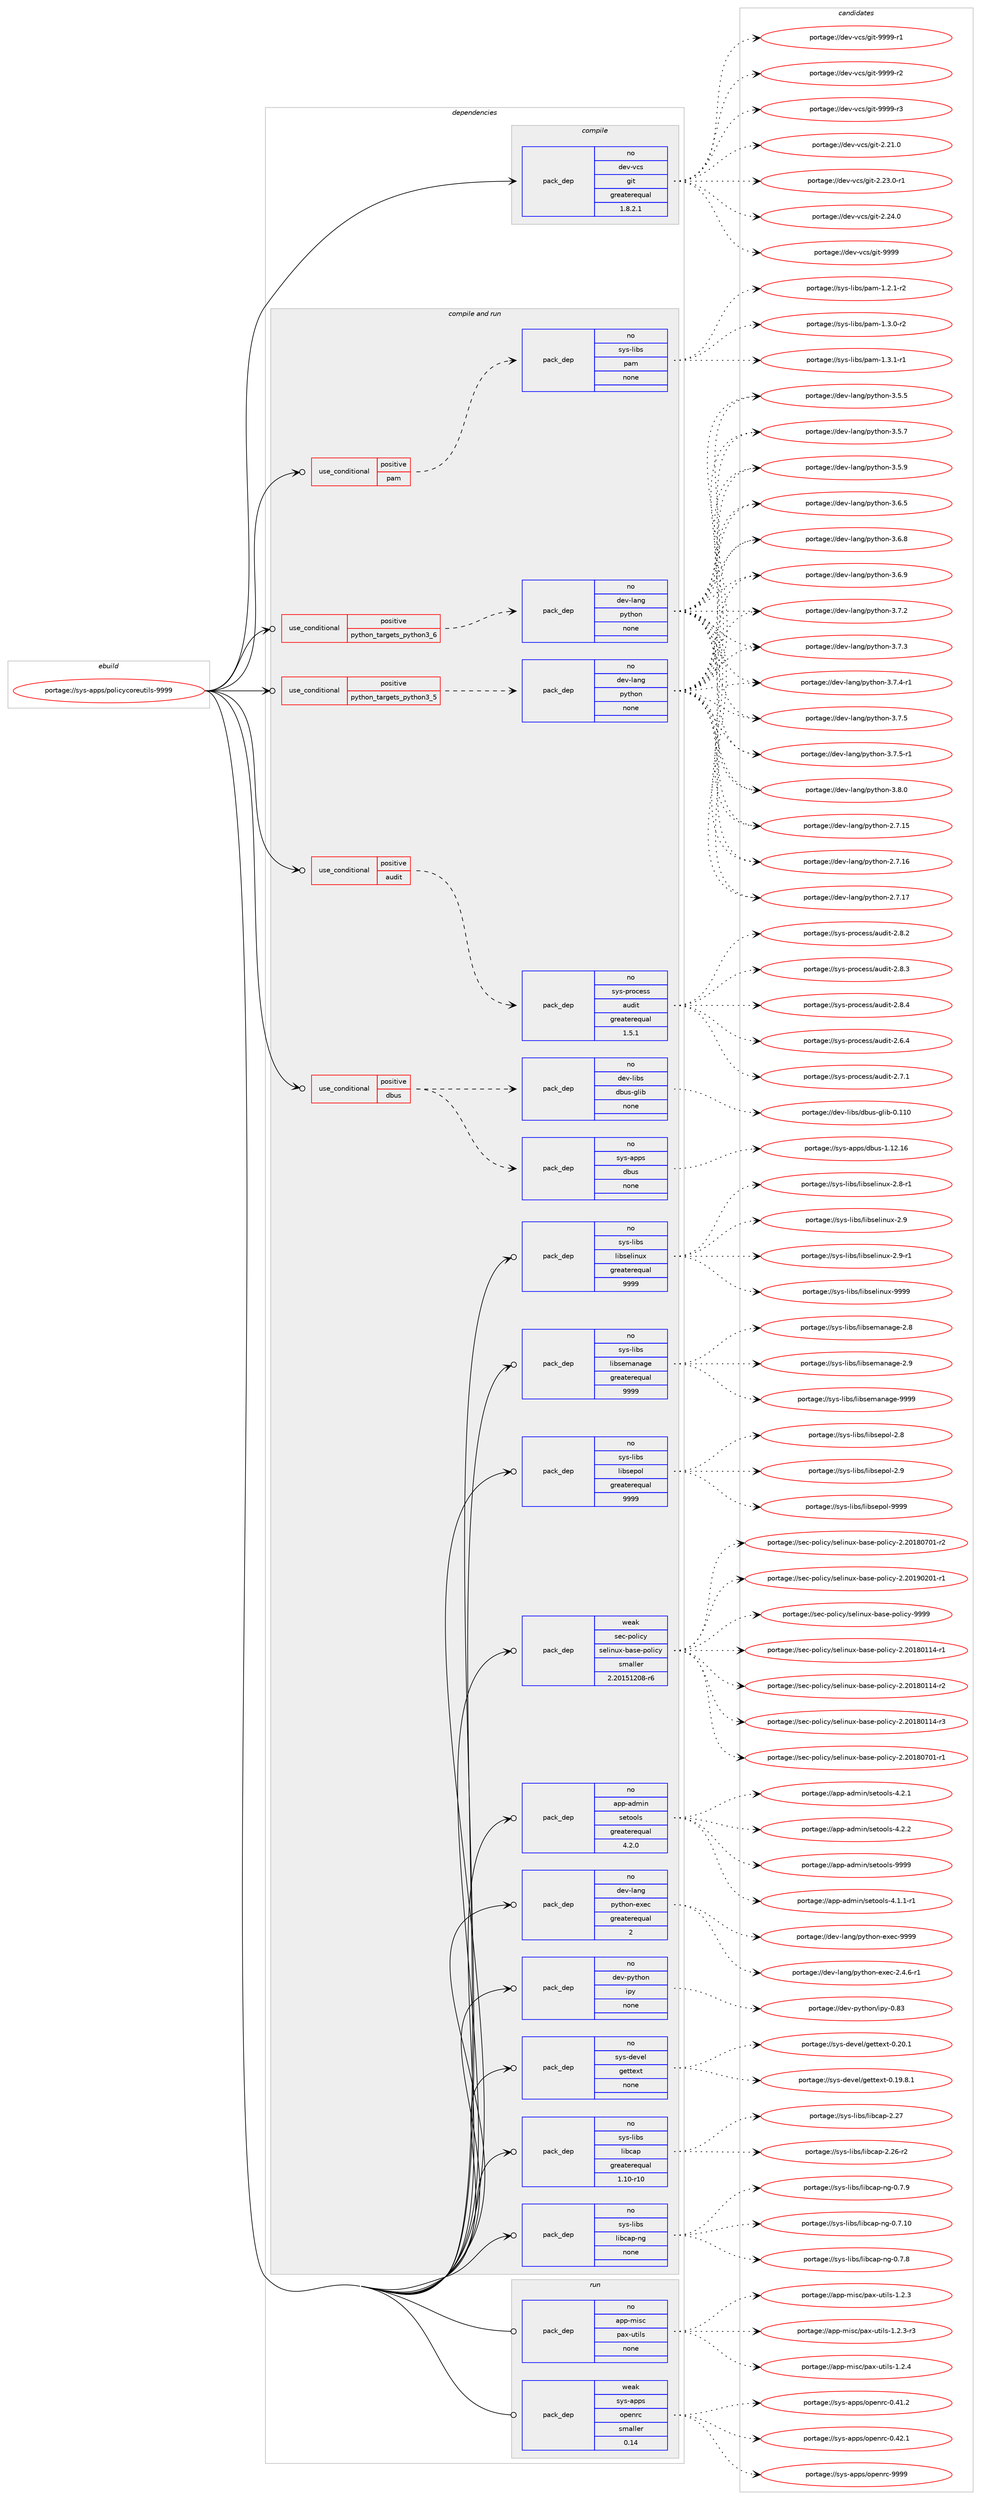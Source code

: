 digraph prolog {

# *************
# Graph options
# *************

newrank=true;
concentrate=true;
compound=true;
graph [rankdir=LR,fontname=Helvetica,fontsize=10,ranksep=1.5];#, ranksep=2.5, nodesep=0.2];
edge  [arrowhead=vee];
node  [fontname=Helvetica,fontsize=10];

# **********
# The ebuild
# **********

subgraph cluster_leftcol {
color=gray;
rank=same;
label=<<i>ebuild</i>>;
id [label="portage://sys-apps/policycoreutils-9999", color=red, width=4, href="../sys-apps/policycoreutils-9999.svg"];
}

# ****************
# The dependencies
# ****************

subgraph cluster_midcol {
color=gray;
label=<<i>dependencies</i>>;
subgraph cluster_compile {
fillcolor="#eeeeee";
style=filled;
label=<<i>compile</i>>;
subgraph pack303490 {
dependency410043 [label=<<TABLE BORDER="0" CELLBORDER="1" CELLSPACING="0" CELLPADDING="4" WIDTH="220"><TR><TD ROWSPAN="6" CELLPADDING="30">pack_dep</TD></TR><TR><TD WIDTH="110">no</TD></TR><TR><TD>dev-vcs</TD></TR><TR><TD>git</TD></TR><TR><TD>greaterequal</TD></TR><TR><TD>1.8.2.1</TD></TR></TABLE>>, shape=none, color=blue];
}
id:e -> dependency410043:w [weight=20,style="solid",arrowhead="vee"];
}
subgraph cluster_compileandrun {
fillcolor="#eeeeee";
style=filled;
label=<<i>compile and run</i>>;
subgraph cond99705 {
dependency410044 [label=<<TABLE BORDER="0" CELLBORDER="1" CELLSPACING="0" CELLPADDING="4"><TR><TD ROWSPAN="3" CELLPADDING="10">use_conditional</TD></TR><TR><TD>positive</TD></TR><TR><TD>audit</TD></TR></TABLE>>, shape=none, color=red];
subgraph pack303491 {
dependency410045 [label=<<TABLE BORDER="0" CELLBORDER="1" CELLSPACING="0" CELLPADDING="4" WIDTH="220"><TR><TD ROWSPAN="6" CELLPADDING="30">pack_dep</TD></TR><TR><TD WIDTH="110">no</TD></TR><TR><TD>sys-process</TD></TR><TR><TD>audit</TD></TR><TR><TD>greaterequal</TD></TR><TR><TD>1.5.1</TD></TR></TABLE>>, shape=none, color=blue];
}
dependency410044:e -> dependency410045:w [weight=20,style="dashed",arrowhead="vee"];
}
id:e -> dependency410044:w [weight=20,style="solid",arrowhead="odotvee"];
subgraph cond99706 {
dependency410046 [label=<<TABLE BORDER="0" CELLBORDER="1" CELLSPACING="0" CELLPADDING="4"><TR><TD ROWSPAN="3" CELLPADDING="10">use_conditional</TD></TR><TR><TD>positive</TD></TR><TR><TD>dbus</TD></TR></TABLE>>, shape=none, color=red];
subgraph pack303492 {
dependency410047 [label=<<TABLE BORDER="0" CELLBORDER="1" CELLSPACING="0" CELLPADDING="4" WIDTH="220"><TR><TD ROWSPAN="6" CELLPADDING="30">pack_dep</TD></TR><TR><TD WIDTH="110">no</TD></TR><TR><TD>sys-apps</TD></TR><TR><TD>dbus</TD></TR><TR><TD>none</TD></TR><TR><TD></TD></TR></TABLE>>, shape=none, color=blue];
}
dependency410046:e -> dependency410047:w [weight=20,style="dashed",arrowhead="vee"];
subgraph pack303493 {
dependency410048 [label=<<TABLE BORDER="0" CELLBORDER="1" CELLSPACING="0" CELLPADDING="4" WIDTH="220"><TR><TD ROWSPAN="6" CELLPADDING="30">pack_dep</TD></TR><TR><TD WIDTH="110">no</TD></TR><TR><TD>dev-libs</TD></TR><TR><TD>dbus-glib</TD></TR><TR><TD>none</TD></TR><TR><TD></TD></TR></TABLE>>, shape=none, color=blue];
}
dependency410046:e -> dependency410048:w [weight=20,style="dashed",arrowhead="vee"];
}
id:e -> dependency410046:w [weight=20,style="solid",arrowhead="odotvee"];
subgraph cond99707 {
dependency410049 [label=<<TABLE BORDER="0" CELLBORDER="1" CELLSPACING="0" CELLPADDING="4"><TR><TD ROWSPAN="3" CELLPADDING="10">use_conditional</TD></TR><TR><TD>positive</TD></TR><TR><TD>pam</TD></TR></TABLE>>, shape=none, color=red];
subgraph pack303494 {
dependency410050 [label=<<TABLE BORDER="0" CELLBORDER="1" CELLSPACING="0" CELLPADDING="4" WIDTH="220"><TR><TD ROWSPAN="6" CELLPADDING="30">pack_dep</TD></TR><TR><TD WIDTH="110">no</TD></TR><TR><TD>sys-libs</TD></TR><TR><TD>pam</TD></TR><TR><TD>none</TD></TR><TR><TD></TD></TR></TABLE>>, shape=none, color=blue];
}
dependency410049:e -> dependency410050:w [weight=20,style="dashed",arrowhead="vee"];
}
id:e -> dependency410049:w [weight=20,style="solid",arrowhead="odotvee"];
subgraph cond99708 {
dependency410051 [label=<<TABLE BORDER="0" CELLBORDER="1" CELLSPACING="0" CELLPADDING="4"><TR><TD ROWSPAN="3" CELLPADDING="10">use_conditional</TD></TR><TR><TD>positive</TD></TR><TR><TD>python_targets_python3_5</TD></TR></TABLE>>, shape=none, color=red];
subgraph pack303495 {
dependency410052 [label=<<TABLE BORDER="0" CELLBORDER="1" CELLSPACING="0" CELLPADDING="4" WIDTH="220"><TR><TD ROWSPAN="6" CELLPADDING="30">pack_dep</TD></TR><TR><TD WIDTH="110">no</TD></TR><TR><TD>dev-lang</TD></TR><TR><TD>python</TD></TR><TR><TD>none</TD></TR><TR><TD></TD></TR></TABLE>>, shape=none, color=blue];
}
dependency410051:e -> dependency410052:w [weight=20,style="dashed",arrowhead="vee"];
}
id:e -> dependency410051:w [weight=20,style="solid",arrowhead="odotvee"];
subgraph cond99709 {
dependency410053 [label=<<TABLE BORDER="0" CELLBORDER="1" CELLSPACING="0" CELLPADDING="4"><TR><TD ROWSPAN="3" CELLPADDING="10">use_conditional</TD></TR><TR><TD>positive</TD></TR><TR><TD>python_targets_python3_6</TD></TR></TABLE>>, shape=none, color=red];
subgraph pack303496 {
dependency410054 [label=<<TABLE BORDER="0" CELLBORDER="1" CELLSPACING="0" CELLPADDING="4" WIDTH="220"><TR><TD ROWSPAN="6" CELLPADDING="30">pack_dep</TD></TR><TR><TD WIDTH="110">no</TD></TR><TR><TD>dev-lang</TD></TR><TR><TD>python</TD></TR><TR><TD>none</TD></TR><TR><TD></TD></TR></TABLE>>, shape=none, color=blue];
}
dependency410053:e -> dependency410054:w [weight=20,style="dashed",arrowhead="vee"];
}
id:e -> dependency410053:w [weight=20,style="solid",arrowhead="odotvee"];
subgraph pack303497 {
dependency410055 [label=<<TABLE BORDER="0" CELLBORDER="1" CELLSPACING="0" CELLPADDING="4" WIDTH="220"><TR><TD ROWSPAN="6" CELLPADDING="30">pack_dep</TD></TR><TR><TD WIDTH="110">no</TD></TR><TR><TD>app-admin</TD></TR><TR><TD>setools</TD></TR><TR><TD>greaterequal</TD></TR><TR><TD>4.2.0</TD></TR></TABLE>>, shape=none, color=blue];
}
id:e -> dependency410055:w [weight=20,style="solid",arrowhead="odotvee"];
subgraph pack303498 {
dependency410056 [label=<<TABLE BORDER="0" CELLBORDER="1" CELLSPACING="0" CELLPADDING="4" WIDTH="220"><TR><TD ROWSPAN="6" CELLPADDING="30">pack_dep</TD></TR><TR><TD WIDTH="110">no</TD></TR><TR><TD>dev-lang</TD></TR><TR><TD>python-exec</TD></TR><TR><TD>greaterequal</TD></TR><TR><TD>2</TD></TR></TABLE>>, shape=none, color=blue];
}
id:e -> dependency410056:w [weight=20,style="solid",arrowhead="odotvee"];
subgraph pack303499 {
dependency410057 [label=<<TABLE BORDER="0" CELLBORDER="1" CELLSPACING="0" CELLPADDING="4" WIDTH="220"><TR><TD ROWSPAN="6" CELLPADDING="30">pack_dep</TD></TR><TR><TD WIDTH="110">no</TD></TR><TR><TD>dev-python</TD></TR><TR><TD>ipy</TD></TR><TR><TD>none</TD></TR><TR><TD></TD></TR></TABLE>>, shape=none, color=blue];
}
id:e -> dependency410057:w [weight=20,style="solid",arrowhead="odotvee"];
subgraph pack303500 {
dependency410058 [label=<<TABLE BORDER="0" CELLBORDER="1" CELLSPACING="0" CELLPADDING="4" WIDTH="220"><TR><TD ROWSPAN="6" CELLPADDING="30">pack_dep</TD></TR><TR><TD WIDTH="110">no</TD></TR><TR><TD>sys-devel</TD></TR><TR><TD>gettext</TD></TR><TR><TD>none</TD></TR><TR><TD></TD></TR></TABLE>>, shape=none, color=blue];
}
id:e -> dependency410058:w [weight=20,style="solid",arrowhead="odotvee"];
subgraph pack303501 {
dependency410059 [label=<<TABLE BORDER="0" CELLBORDER="1" CELLSPACING="0" CELLPADDING="4" WIDTH="220"><TR><TD ROWSPAN="6" CELLPADDING="30">pack_dep</TD></TR><TR><TD WIDTH="110">no</TD></TR><TR><TD>sys-libs</TD></TR><TR><TD>libcap</TD></TR><TR><TD>greaterequal</TD></TR><TR><TD>1.10-r10</TD></TR></TABLE>>, shape=none, color=blue];
}
id:e -> dependency410059:w [weight=20,style="solid",arrowhead="odotvee"];
subgraph pack303502 {
dependency410060 [label=<<TABLE BORDER="0" CELLBORDER="1" CELLSPACING="0" CELLPADDING="4" WIDTH="220"><TR><TD ROWSPAN="6" CELLPADDING="30">pack_dep</TD></TR><TR><TD WIDTH="110">no</TD></TR><TR><TD>sys-libs</TD></TR><TR><TD>libcap-ng</TD></TR><TR><TD>none</TD></TR><TR><TD></TD></TR></TABLE>>, shape=none, color=blue];
}
id:e -> dependency410060:w [weight=20,style="solid",arrowhead="odotvee"];
subgraph pack303503 {
dependency410061 [label=<<TABLE BORDER="0" CELLBORDER="1" CELLSPACING="0" CELLPADDING="4" WIDTH="220"><TR><TD ROWSPAN="6" CELLPADDING="30">pack_dep</TD></TR><TR><TD WIDTH="110">no</TD></TR><TR><TD>sys-libs</TD></TR><TR><TD>libselinux</TD></TR><TR><TD>greaterequal</TD></TR><TR><TD>9999</TD></TR></TABLE>>, shape=none, color=blue];
}
id:e -> dependency410061:w [weight=20,style="solid",arrowhead="odotvee"];
subgraph pack303504 {
dependency410062 [label=<<TABLE BORDER="0" CELLBORDER="1" CELLSPACING="0" CELLPADDING="4" WIDTH="220"><TR><TD ROWSPAN="6" CELLPADDING="30">pack_dep</TD></TR><TR><TD WIDTH="110">no</TD></TR><TR><TD>sys-libs</TD></TR><TR><TD>libsemanage</TD></TR><TR><TD>greaterequal</TD></TR><TR><TD>9999</TD></TR></TABLE>>, shape=none, color=blue];
}
id:e -> dependency410062:w [weight=20,style="solid",arrowhead="odotvee"];
subgraph pack303505 {
dependency410063 [label=<<TABLE BORDER="0" CELLBORDER="1" CELLSPACING="0" CELLPADDING="4" WIDTH="220"><TR><TD ROWSPAN="6" CELLPADDING="30">pack_dep</TD></TR><TR><TD WIDTH="110">no</TD></TR><TR><TD>sys-libs</TD></TR><TR><TD>libsepol</TD></TR><TR><TD>greaterequal</TD></TR><TR><TD>9999</TD></TR></TABLE>>, shape=none, color=blue];
}
id:e -> dependency410063:w [weight=20,style="solid",arrowhead="odotvee"];
subgraph pack303506 {
dependency410064 [label=<<TABLE BORDER="0" CELLBORDER="1" CELLSPACING="0" CELLPADDING="4" WIDTH="220"><TR><TD ROWSPAN="6" CELLPADDING="30">pack_dep</TD></TR><TR><TD WIDTH="110">weak</TD></TR><TR><TD>sec-policy</TD></TR><TR><TD>selinux-base-policy</TD></TR><TR><TD>smaller</TD></TR><TR><TD>2.20151208-r6</TD></TR></TABLE>>, shape=none, color=blue];
}
id:e -> dependency410064:w [weight=20,style="solid",arrowhead="odotvee"];
}
subgraph cluster_run {
fillcolor="#eeeeee";
style=filled;
label=<<i>run</i>>;
subgraph pack303507 {
dependency410065 [label=<<TABLE BORDER="0" CELLBORDER="1" CELLSPACING="0" CELLPADDING="4" WIDTH="220"><TR><TD ROWSPAN="6" CELLPADDING="30">pack_dep</TD></TR><TR><TD WIDTH="110">no</TD></TR><TR><TD>app-misc</TD></TR><TR><TD>pax-utils</TD></TR><TR><TD>none</TD></TR><TR><TD></TD></TR></TABLE>>, shape=none, color=blue];
}
id:e -> dependency410065:w [weight=20,style="solid",arrowhead="odot"];
subgraph pack303508 {
dependency410066 [label=<<TABLE BORDER="0" CELLBORDER="1" CELLSPACING="0" CELLPADDING="4" WIDTH="220"><TR><TD ROWSPAN="6" CELLPADDING="30">pack_dep</TD></TR><TR><TD WIDTH="110">weak</TD></TR><TR><TD>sys-apps</TD></TR><TR><TD>openrc</TD></TR><TR><TD>smaller</TD></TR><TR><TD>0.14</TD></TR></TABLE>>, shape=none, color=blue];
}
id:e -> dependency410066:w [weight=20,style="solid",arrowhead="odot"];
}
}

# **************
# The candidates
# **************

subgraph cluster_choices {
rank=same;
color=gray;
label=<<i>candidates</i>>;

subgraph choice303490 {
color=black;
nodesep=1;
choiceportage10010111845118991154710310511645504650494648 [label="portage://dev-vcs/git-2.21.0", color=red, width=4,href="../dev-vcs/git-2.21.0.svg"];
choiceportage100101118451189911547103105116455046505146484511449 [label="portage://dev-vcs/git-2.23.0-r1", color=red, width=4,href="../dev-vcs/git-2.23.0-r1.svg"];
choiceportage10010111845118991154710310511645504650524648 [label="portage://dev-vcs/git-2.24.0", color=red, width=4,href="../dev-vcs/git-2.24.0.svg"];
choiceportage1001011184511899115471031051164557575757 [label="portage://dev-vcs/git-9999", color=red, width=4,href="../dev-vcs/git-9999.svg"];
choiceportage10010111845118991154710310511645575757574511449 [label="portage://dev-vcs/git-9999-r1", color=red, width=4,href="../dev-vcs/git-9999-r1.svg"];
choiceportage10010111845118991154710310511645575757574511450 [label="portage://dev-vcs/git-9999-r2", color=red, width=4,href="../dev-vcs/git-9999-r2.svg"];
choiceportage10010111845118991154710310511645575757574511451 [label="portage://dev-vcs/git-9999-r3", color=red, width=4,href="../dev-vcs/git-9999-r3.svg"];
dependency410043:e -> choiceportage10010111845118991154710310511645504650494648:w [style=dotted,weight="100"];
dependency410043:e -> choiceportage100101118451189911547103105116455046505146484511449:w [style=dotted,weight="100"];
dependency410043:e -> choiceportage10010111845118991154710310511645504650524648:w [style=dotted,weight="100"];
dependency410043:e -> choiceportage1001011184511899115471031051164557575757:w [style=dotted,weight="100"];
dependency410043:e -> choiceportage10010111845118991154710310511645575757574511449:w [style=dotted,weight="100"];
dependency410043:e -> choiceportage10010111845118991154710310511645575757574511450:w [style=dotted,weight="100"];
dependency410043:e -> choiceportage10010111845118991154710310511645575757574511451:w [style=dotted,weight="100"];
}
subgraph choice303491 {
color=black;
nodesep=1;
choiceportage11512111545112114111991011151154797117100105116455046544652 [label="portage://sys-process/audit-2.6.4", color=red, width=4,href="../sys-process/audit-2.6.4.svg"];
choiceportage11512111545112114111991011151154797117100105116455046554649 [label="portage://sys-process/audit-2.7.1", color=red, width=4,href="../sys-process/audit-2.7.1.svg"];
choiceportage11512111545112114111991011151154797117100105116455046564650 [label="portage://sys-process/audit-2.8.2", color=red, width=4,href="../sys-process/audit-2.8.2.svg"];
choiceportage11512111545112114111991011151154797117100105116455046564651 [label="portage://sys-process/audit-2.8.3", color=red, width=4,href="../sys-process/audit-2.8.3.svg"];
choiceportage11512111545112114111991011151154797117100105116455046564652 [label="portage://sys-process/audit-2.8.4", color=red, width=4,href="../sys-process/audit-2.8.4.svg"];
dependency410045:e -> choiceportage11512111545112114111991011151154797117100105116455046544652:w [style=dotted,weight="100"];
dependency410045:e -> choiceportage11512111545112114111991011151154797117100105116455046554649:w [style=dotted,weight="100"];
dependency410045:e -> choiceportage11512111545112114111991011151154797117100105116455046564650:w [style=dotted,weight="100"];
dependency410045:e -> choiceportage11512111545112114111991011151154797117100105116455046564651:w [style=dotted,weight="100"];
dependency410045:e -> choiceportage11512111545112114111991011151154797117100105116455046564652:w [style=dotted,weight="100"];
}
subgraph choice303492 {
color=black;
nodesep=1;
choiceportage115121115459711211211547100981171154549464950464954 [label="portage://sys-apps/dbus-1.12.16", color=red, width=4,href="../sys-apps/dbus-1.12.16.svg"];
dependency410047:e -> choiceportage115121115459711211211547100981171154549464950464954:w [style=dotted,weight="100"];
}
subgraph choice303493 {
color=black;
nodesep=1;
choiceportage100101118451081059811547100981171154510310810598454846494948 [label="portage://dev-libs/dbus-glib-0.110", color=red, width=4,href="../dev-libs/dbus-glib-0.110.svg"];
dependency410048:e -> choiceportage100101118451081059811547100981171154510310810598454846494948:w [style=dotted,weight="100"];
}
subgraph choice303494 {
color=black;
nodesep=1;
choiceportage115121115451081059811547112971094549465046494511450 [label="portage://sys-libs/pam-1.2.1-r2", color=red, width=4,href="../sys-libs/pam-1.2.1-r2.svg"];
choiceportage115121115451081059811547112971094549465146484511450 [label="portage://sys-libs/pam-1.3.0-r2", color=red, width=4,href="../sys-libs/pam-1.3.0-r2.svg"];
choiceportage115121115451081059811547112971094549465146494511449 [label="portage://sys-libs/pam-1.3.1-r1", color=red, width=4,href="../sys-libs/pam-1.3.1-r1.svg"];
dependency410050:e -> choiceportage115121115451081059811547112971094549465046494511450:w [style=dotted,weight="100"];
dependency410050:e -> choiceportage115121115451081059811547112971094549465146484511450:w [style=dotted,weight="100"];
dependency410050:e -> choiceportage115121115451081059811547112971094549465146494511449:w [style=dotted,weight="100"];
}
subgraph choice303495 {
color=black;
nodesep=1;
choiceportage10010111845108971101034711212111610411111045504655464953 [label="portage://dev-lang/python-2.7.15", color=red, width=4,href="../dev-lang/python-2.7.15.svg"];
choiceportage10010111845108971101034711212111610411111045504655464954 [label="portage://dev-lang/python-2.7.16", color=red, width=4,href="../dev-lang/python-2.7.16.svg"];
choiceportage10010111845108971101034711212111610411111045504655464955 [label="portage://dev-lang/python-2.7.17", color=red, width=4,href="../dev-lang/python-2.7.17.svg"];
choiceportage100101118451089711010347112121116104111110455146534653 [label="portage://dev-lang/python-3.5.5", color=red, width=4,href="../dev-lang/python-3.5.5.svg"];
choiceportage100101118451089711010347112121116104111110455146534655 [label="portage://dev-lang/python-3.5.7", color=red, width=4,href="../dev-lang/python-3.5.7.svg"];
choiceportage100101118451089711010347112121116104111110455146534657 [label="portage://dev-lang/python-3.5.9", color=red, width=4,href="../dev-lang/python-3.5.9.svg"];
choiceportage100101118451089711010347112121116104111110455146544653 [label="portage://dev-lang/python-3.6.5", color=red, width=4,href="../dev-lang/python-3.6.5.svg"];
choiceportage100101118451089711010347112121116104111110455146544656 [label="portage://dev-lang/python-3.6.8", color=red, width=4,href="../dev-lang/python-3.6.8.svg"];
choiceportage100101118451089711010347112121116104111110455146544657 [label="portage://dev-lang/python-3.6.9", color=red, width=4,href="../dev-lang/python-3.6.9.svg"];
choiceportage100101118451089711010347112121116104111110455146554650 [label="portage://dev-lang/python-3.7.2", color=red, width=4,href="../dev-lang/python-3.7.2.svg"];
choiceportage100101118451089711010347112121116104111110455146554651 [label="portage://dev-lang/python-3.7.3", color=red, width=4,href="../dev-lang/python-3.7.3.svg"];
choiceportage1001011184510897110103471121211161041111104551465546524511449 [label="portage://dev-lang/python-3.7.4-r1", color=red, width=4,href="../dev-lang/python-3.7.4-r1.svg"];
choiceportage100101118451089711010347112121116104111110455146554653 [label="portage://dev-lang/python-3.7.5", color=red, width=4,href="../dev-lang/python-3.7.5.svg"];
choiceportage1001011184510897110103471121211161041111104551465546534511449 [label="portage://dev-lang/python-3.7.5-r1", color=red, width=4,href="../dev-lang/python-3.7.5-r1.svg"];
choiceportage100101118451089711010347112121116104111110455146564648 [label="portage://dev-lang/python-3.8.0", color=red, width=4,href="../dev-lang/python-3.8.0.svg"];
dependency410052:e -> choiceportage10010111845108971101034711212111610411111045504655464953:w [style=dotted,weight="100"];
dependency410052:e -> choiceportage10010111845108971101034711212111610411111045504655464954:w [style=dotted,weight="100"];
dependency410052:e -> choiceportage10010111845108971101034711212111610411111045504655464955:w [style=dotted,weight="100"];
dependency410052:e -> choiceportage100101118451089711010347112121116104111110455146534653:w [style=dotted,weight="100"];
dependency410052:e -> choiceportage100101118451089711010347112121116104111110455146534655:w [style=dotted,weight="100"];
dependency410052:e -> choiceportage100101118451089711010347112121116104111110455146534657:w [style=dotted,weight="100"];
dependency410052:e -> choiceportage100101118451089711010347112121116104111110455146544653:w [style=dotted,weight="100"];
dependency410052:e -> choiceportage100101118451089711010347112121116104111110455146544656:w [style=dotted,weight="100"];
dependency410052:e -> choiceportage100101118451089711010347112121116104111110455146544657:w [style=dotted,weight="100"];
dependency410052:e -> choiceportage100101118451089711010347112121116104111110455146554650:w [style=dotted,weight="100"];
dependency410052:e -> choiceportage100101118451089711010347112121116104111110455146554651:w [style=dotted,weight="100"];
dependency410052:e -> choiceportage1001011184510897110103471121211161041111104551465546524511449:w [style=dotted,weight="100"];
dependency410052:e -> choiceportage100101118451089711010347112121116104111110455146554653:w [style=dotted,weight="100"];
dependency410052:e -> choiceportage1001011184510897110103471121211161041111104551465546534511449:w [style=dotted,weight="100"];
dependency410052:e -> choiceportage100101118451089711010347112121116104111110455146564648:w [style=dotted,weight="100"];
}
subgraph choice303496 {
color=black;
nodesep=1;
choiceportage10010111845108971101034711212111610411111045504655464953 [label="portage://dev-lang/python-2.7.15", color=red, width=4,href="../dev-lang/python-2.7.15.svg"];
choiceportage10010111845108971101034711212111610411111045504655464954 [label="portage://dev-lang/python-2.7.16", color=red, width=4,href="../dev-lang/python-2.7.16.svg"];
choiceportage10010111845108971101034711212111610411111045504655464955 [label="portage://dev-lang/python-2.7.17", color=red, width=4,href="../dev-lang/python-2.7.17.svg"];
choiceportage100101118451089711010347112121116104111110455146534653 [label="portage://dev-lang/python-3.5.5", color=red, width=4,href="../dev-lang/python-3.5.5.svg"];
choiceportage100101118451089711010347112121116104111110455146534655 [label="portage://dev-lang/python-3.5.7", color=red, width=4,href="../dev-lang/python-3.5.7.svg"];
choiceportage100101118451089711010347112121116104111110455146534657 [label="portage://dev-lang/python-3.5.9", color=red, width=4,href="../dev-lang/python-3.5.9.svg"];
choiceportage100101118451089711010347112121116104111110455146544653 [label="portage://dev-lang/python-3.6.5", color=red, width=4,href="../dev-lang/python-3.6.5.svg"];
choiceportage100101118451089711010347112121116104111110455146544656 [label="portage://dev-lang/python-3.6.8", color=red, width=4,href="../dev-lang/python-3.6.8.svg"];
choiceportage100101118451089711010347112121116104111110455146544657 [label="portage://dev-lang/python-3.6.9", color=red, width=4,href="../dev-lang/python-3.6.9.svg"];
choiceportage100101118451089711010347112121116104111110455146554650 [label="portage://dev-lang/python-3.7.2", color=red, width=4,href="../dev-lang/python-3.7.2.svg"];
choiceportage100101118451089711010347112121116104111110455146554651 [label="portage://dev-lang/python-3.7.3", color=red, width=4,href="../dev-lang/python-3.7.3.svg"];
choiceportage1001011184510897110103471121211161041111104551465546524511449 [label="portage://dev-lang/python-3.7.4-r1", color=red, width=4,href="../dev-lang/python-3.7.4-r1.svg"];
choiceportage100101118451089711010347112121116104111110455146554653 [label="portage://dev-lang/python-3.7.5", color=red, width=4,href="../dev-lang/python-3.7.5.svg"];
choiceportage1001011184510897110103471121211161041111104551465546534511449 [label="portage://dev-lang/python-3.7.5-r1", color=red, width=4,href="../dev-lang/python-3.7.5-r1.svg"];
choiceportage100101118451089711010347112121116104111110455146564648 [label="portage://dev-lang/python-3.8.0", color=red, width=4,href="../dev-lang/python-3.8.0.svg"];
dependency410054:e -> choiceportage10010111845108971101034711212111610411111045504655464953:w [style=dotted,weight="100"];
dependency410054:e -> choiceportage10010111845108971101034711212111610411111045504655464954:w [style=dotted,weight="100"];
dependency410054:e -> choiceportage10010111845108971101034711212111610411111045504655464955:w [style=dotted,weight="100"];
dependency410054:e -> choiceportage100101118451089711010347112121116104111110455146534653:w [style=dotted,weight="100"];
dependency410054:e -> choiceportage100101118451089711010347112121116104111110455146534655:w [style=dotted,weight="100"];
dependency410054:e -> choiceportage100101118451089711010347112121116104111110455146534657:w [style=dotted,weight="100"];
dependency410054:e -> choiceportage100101118451089711010347112121116104111110455146544653:w [style=dotted,weight="100"];
dependency410054:e -> choiceportage100101118451089711010347112121116104111110455146544656:w [style=dotted,weight="100"];
dependency410054:e -> choiceportage100101118451089711010347112121116104111110455146544657:w [style=dotted,weight="100"];
dependency410054:e -> choiceportage100101118451089711010347112121116104111110455146554650:w [style=dotted,weight="100"];
dependency410054:e -> choiceportage100101118451089711010347112121116104111110455146554651:w [style=dotted,weight="100"];
dependency410054:e -> choiceportage1001011184510897110103471121211161041111104551465546524511449:w [style=dotted,weight="100"];
dependency410054:e -> choiceportage100101118451089711010347112121116104111110455146554653:w [style=dotted,weight="100"];
dependency410054:e -> choiceportage1001011184510897110103471121211161041111104551465546534511449:w [style=dotted,weight="100"];
dependency410054:e -> choiceportage100101118451089711010347112121116104111110455146564648:w [style=dotted,weight="100"];
}
subgraph choice303497 {
color=black;
nodesep=1;
choiceportage971121124597100109105110471151011161111111081154552464946494511449 [label="portage://app-admin/setools-4.1.1-r1", color=red, width=4,href="../app-admin/setools-4.1.1-r1.svg"];
choiceportage97112112459710010910511047115101116111111108115455246504649 [label="portage://app-admin/setools-4.2.1", color=red, width=4,href="../app-admin/setools-4.2.1.svg"];
choiceportage97112112459710010910511047115101116111111108115455246504650 [label="portage://app-admin/setools-4.2.2", color=red, width=4,href="../app-admin/setools-4.2.2.svg"];
choiceportage971121124597100109105110471151011161111111081154557575757 [label="portage://app-admin/setools-9999", color=red, width=4,href="../app-admin/setools-9999.svg"];
dependency410055:e -> choiceportage971121124597100109105110471151011161111111081154552464946494511449:w [style=dotted,weight="100"];
dependency410055:e -> choiceportage97112112459710010910511047115101116111111108115455246504649:w [style=dotted,weight="100"];
dependency410055:e -> choiceportage97112112459710010910511047115101116111111108115455246504650:w [style=dotted,weight="100"];
dependency410055:e -> choiceportage971121124597100109105110471151011161111111081154557575757:w [style=dotted,weight="100"];
}
subgraph choice303498 {
color=black;
nodesep=1;
choiceportage10010111845108971101034711212111610411111045101120101994550465246544511449 [label="portage://dev-lang/python-exec-2.4.6-r1", color=red, width=4,href="../dev-lang/python-exec-2.4.6-r1.svg"];
choiceportage10010111845108971101034711212111610411111045101120101994557575757 [label="portage://dev-lang/python-exec-9999", color=red, width=4,href="../dev-lang/python-exec-9999.svg"];
dependency410056:e -> choiceportage10010111845108971101034711212111610411111045101120101994550465246544511449:w [style=dotted,weight="100"];
dependency410056:e -> choiceportage10010111845108971101034711212111610411111045101120101994557575757:w [style=dotted,weight="100"];
}
subgraph choice303499 {
color=black;
nodesep=1;
choiceportage10010111845112121116104111110471051121214548465651 [label="portage://dev-python/ipy-0.83", color=red, width=4,href="../dev-python/ipy-0.83.svg"];
dependency410057:e -> choiceportage10010111845112121116104111110471051121214548465651:w [style=dotted,weight="100"];
}
subgraph choice303500 {
color=black;
nodesep=1;
choiceportage1151211154510010111810110847103101116116101120116454846495746564649 [label="portage://sys-devel/gettext-0.19.8.1", color=red, width=4,href="../sys-devel/gettext-0.19.8.1.svg"];
choiceportage115121115451001011181011084710310111611610112011645484650484649 [label="portage://sys-devel/gettext-0.20.1", color=red, width=4,href="../sys-devel/gettext-0.20.1.svg"];
dependency410058:e -> choiceportage1151211154510010111810110847103101116116101120116454846495746564649:w [style=dotted,weight="100"];
dependency410058:e -> choiceportage115121115451001011181011084710310111611610112011645484650484649:w [style=dotted,weight="100"];
}
subgraph choice303501 {
color=black;
nodesep=1;
choiceportage11512111545108105981154710810598999711245504650544511450 [label="portage://sys-libs/libcap-2.26-r2", color=red, width=4,href="../sys-libs/libcap-2.26-r2.svg"];
choiceportage1151211154510810598115471081059899971124550465055 [label="portage://sys-libs/libcap-2.27", color=red, width=4,href="../sys-libs/libcap-2.27.svg"];
dependency410059:e -> choiceportage11512111545108105981154710810598999711245504650544511450:w [style=dotted,weight="100"];
dependency410059:e -> choiceportage1151211154510810598115471081059899971124550465055:w [style=dotted,weight="100"];
}
subgraph choice303502 {
color=black;
nodesep=1;
choiceportage1151211154510810598115471081059899971124511010345484655464948 [label="portage://sys-libs/libcap-ng-0.7.10", color=red, width=4,href="../sys-libs/libcap-ng-0.7.10.svg"];
choiceportage11512111545108105981154710810598999711245110103454846554656 [label="portage://sys-libs/libcap-ng-0.7.8", color=red, width=4,href="../sys-libs/libcap-ng-0.7.8.svg"];
choiceportage11512111545108105981154710810598999711245110103454846554657 [label="portage://sys-libs/libcap-ng-0.7.9", color=red, width=4,href="../sys-libs/libcap-ng-0.7.9.svg"];
dependency410060:e -> choiceportage1151211154510810598115471081059899971124511010345484655464948:w [style=dotted,weight="100"];
dependency410060:e -> choiceportage11512111545108105981154710810598999711245110103454846554656:w [style=dotted,weight="100"];
dependency410060:e -> choiceportage11512111545108105981154710810598999711245110103454846554657:w [style=dotted,weight="100"];
}
subgraph choice303503 {
color=black;
nodesep=1;
choiceportage11512111545108105981154710810598115101108105110117120455046564511449 [label="portage://sys-libs/libselinux-2.8-r1", color=red, width=4,href="../sys-libs/libselinux-2.8-r1.svg"];
choiceportage1151211154510810598115471081059811510110810511011712045504657 [label="portage://sys-libs/libselinux-2.9", color=red, width=4,href="../sys-libs/libselinux-2.9.svg"];
choiceportage11512111545108105981154710810598115101108105110117120455046574511449 [label="portage://sys-libs/libselinux-2.9-r1", color=red, width=4,href="../sys-libs/libselinux-2.9-r1.svg"];
choiceportage115121115451081059811547108105981151011081051101171204557575757 [label="portage://sys-libs/libselinux-9999", color=red, width=4,href="../sys-libs/libselinux-9999.svg"];
dependency410061:e -> choiceportage11512111545108105981154710810598115101108105110117120455046564511449:w [style=dotted,weight="100"];
dependency410061:e -> choiceportage1151211154510810598115471081059811510110810511011712045504657:w [style=dotted,weight="100"];
dependency410061:e -> choiceportage11512111545108105981154710810598115101108105110117120455046574511449:w [style=dotted,weight="100"];
dependency410061:e -> choiceportage115121115451081059811547108105981151011081051101171204557575757:w [style=dotted,weight="100"];
}
subgraph choice303504 {
color=black;
nodesep=1;
choiceportage11512111545108105981154710810598115101109971109710310145504656 [label="portage://sys-libs/libsemanage-2.8", color=red, width=4,href="../sys-libs/libsemanage-2.8.svg"];
choiceportage11512111545108105981154710810598115101109971109710310145504657 [label="portage://sys-libs/libsemanage-2.9", color=red, width=4,href="../sys-libs/libsemanage-2.9.svg"];
choiceportage1151211154510810598115471081059811510110997110971031014557575757 [label="portage://sys-libs/libsemanage-9999", color=red, width=4,href="../sys-libs/libsemanage-9999.svg"];
dependency410062:e -> choiceportage11512111545108105981154710810598115101109971109710310145504656:w [style=dotted,weight="100"];
dependency410062:e -> choiceportage11512111545108105981154710810598115101109971109710310145504657:w [style=dotted,weight="100"];
dependency410062:e -> choiceportage1151211154510810598115471081059811510110997110971031014557575757:w [style=dotted,weight="100"];
}
subgraph choice303505 {
color=black;
nodesep=1;
choiceportage1151211154510810598115471081059811510111211110845504656 [label="portage://sys-libs/libsepol-2.8", color=red, width=4,href="../sys-libs/libsepol-2.8.svg"];
choiceportage1151211154510810598115471081059811510111211110845504657 [label="portage://sys-libs/libsepol-2.9", color=red, width=4,href="../sys-libs/libsepol-2.9.svg"];
choiceportage115121115451081059811547108105981151011121111084557575757 [label="portage://sys-libs/libsepol-9999", color=red, width=4,href="../sys-libs/libsepol-9999.svg"];
dependency410063:e -> choiceportage1151211154510810598115471081059811510111211110845504656:w [style=dotted,weight="100"];
dependency410063:e -> choiceportage1151211154510810598115471081059811510111211110845504657:w [style=dotted,weight="100"];
dependency410063:e -> choiceportage115121115451081059811547108105981151011121111084557575757:w [style=dotted,weight="100"];
}
subgraph choice303506 {
color=black;
nodesep=1;
choiceportage11510199451121111081059912147115101108105110117120459897115101451121111081059912145504650484956484949524511449 [label="portage://sec-policy/selinux-base-policy-2.20180114-r1", color=red, width=4,href="../sec-policy/selinux-base-policy-2.20180114-r1.svg"];
choiceportage11510199451121111081059912147115101108105110117120459897115101451121111081059912145504650484956484949524511450 [label="portage://sec-policy/selinux-base-policy-2.20180114-r2", color=red, width=4,href="../sec-policy/selinux-base-policy-2.20180114-r2.svg"];
choiceportage11510199451121111081059912147115101108105110117120459897115101451121111081059912145504650484956484949524511451 [label="portage://sec-policy/selinux-base-policy-2.20180114-r3", color=red, width=4,href="../sec-policy/selinux-base-policy-2.20180114-r3.svg"];
choiceportage11510199451121111081059912147115101108105110117120459897115101451121111081059912145504650484956485548494511449 [label="portage://sec-policy/selinux-base-policy-2.20180701-r1", color=red, width=4,href="../sec-policy/selinux-base-policy-2.20180701-r1.svg"];
choiceportage11510199451121111081059912147115101108105110117120459897115101451121111081059912145504650484956485548494511450 [label="portage://sec-policy/selinux-base-policy-2.20180701-r2", color=red, width=4,href="../sec-policy/selinux-base-policy-2.20180701-r2.svg"];
choiceportage11510199451121111081059912147115101108105110117120459897115101451121111081059912145504650484957485048494511449 [label="portage://sec-policy/selinux-base-policy-2.20190201-r1", color=red, width=4,href="../sec-policy/selinux-base-policy-2.20190201-r1.svg"];
choiceportage1151019945112111108105991214711510110810511011712045989711510145112111108105991214557575757 [label="portage://sec-policy/selinux-base-policy-9999", color=red, width=4,href="../sec-policy/selinux-base-policy-9999.svg"];
dependency410064:e -> choiceportage11510199451121111081059912147115101108105110117120459897115101451121111081059912145504650484956484949524511449:w [style=dotted,weight="100"];
dependency410064:e -> choiceportage11510199451121111081059912147115101108105110117120459897115101451121111081059912145504650484956484949524511450:w [style=dotted,weight="100"];
dependency410064:e -> choiceportage11510199451121111081059912147115101108105110117120459897115101451121111081059912145504650484956484949524511451:w [style=dotted,weight="100"];
dependency410064:e -> choiceportage11510199451121111081059912147115101108105110117120459897115101451121111081059912145504650484956485548494511449:w [style=dotted,weight="100"];
dependency410064:e -> choiceportage11510199451121111081059912147115101108105110117120459897115101451121111081059912145504650484956485548494511450:w [style=dotted,weight="100"];
dependency410064:e -> choiceportage11510199451121111081059912147115101108105110117120459897115101451121111081059912145504650484957485048494511449:w [style=dotted,weight="100"];
dependency410064:e -> choiceportage1151019945112111108105991214711510110810511011712045989711510145112111108105991214557575757:w [style=dotted,weight="100"];
}
subgraph choice303507 {
color=black;
nodesep=1;
choiceportage971121124510910511599471129712045117116105108115454946504651 [label="portage://app-misc/pax-utils-1.2.3", color=red, width=4,href="../app-misc/pax-utils-1.2.3.svg"];
choiceportage9711211245109105115994711297120451171161051081154549465046514511451 [label="portage://app-misc/pax-utils-1.2.3-r3", color=red, width=4,href="../app-misc/pax-utils-1.2.3-r3.svg"];
choiceportage971121124510910511599471129712045117116105108115454946504652 [label="portage://app-misc/pax-utils-1.2.4", color=red, width=4,href="../app-misc/pax-utils-1.2.4.svg"];
dependency410065:e -> choiceportage971121124510910511599471129712045117116105108115454946504651:w [style=dotted,weight="100"];
dependency410065:e -> choiceportage9711211245109105115994711297120451171161051081154549465046514511451:w [style=dotted,weight="100"];
dependency410065:e -> choiceportage971121124510910511599471129712045117116105108115454946504652:w [style=dotted,weight="100"];
}
subgraph choice303508 {
color=black;
nodesep=1;
choiceportage1151211154597112112115471111121011101149945484652494650 [label="portage://sys-apps/openrc-0.41.2", color=red, width=4,href="../sys-apps/openrc-0.41.2.svg"];
choiceportage1151211154597112112115471111121011101149945484652504649 [label="portage://sys-apps/openrc-0.42.1", color=red, width=4,href="../sys-apps/openrc-0.42.1.svg"];
choiceportage115121115459711211211547111112101110114994557575757 [label="portage://sys-apps/openrc-9999", color=red, width=4,href="../sys-apps/openrc-9999.svg"];
dependency410066:e -> choiceportage1151211154597112112115471111121011101149945484652494650:w [style=dotted,weight="100"];
dependency410066:e -> choiceportage1151211154597112112115471111121011101149945484652504649:w [style=dotted,weight="100"];
dependency410066:e -> choiceportage115121115459711211211547111112101110114994557575757:w [style=dotted,weight="100"];
}
}

}
